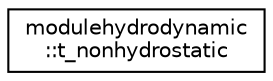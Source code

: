 digraph "Graphical Class Hierarchy"
{
 // LATEX_PDF_SIZE
  edge [fontname="Helvetica",fontsize="10",labelfontname="Helvetica",labelfontsize="10"];
  node [fontname="Helvetica",fontsize="10",shape=record];
  rankdir="LR";
  Node0 [label="modulehydrodynamic\l::t_nonhydrostatic",height=0.2,width=0.4,color="black", fillcolor="white", style="filled",URL="$structmodulehydrodynamic_1_1t__nonhydrostatic.html",tooltip=" "];
}
